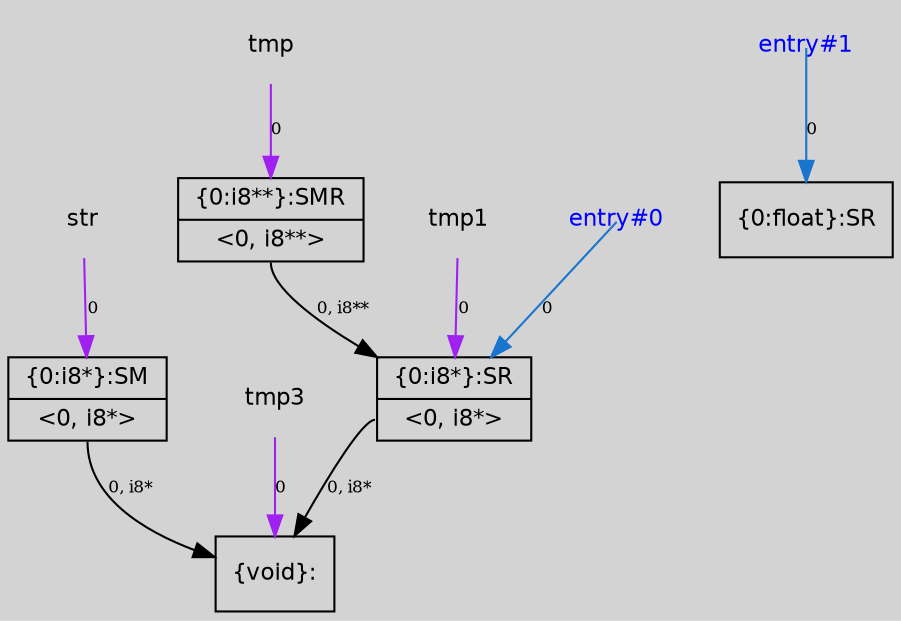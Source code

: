 digraph unnamed {
	graph [center=true, ratio=true, bgcolor=lightgray, fontname=Helvetica];
	node  [fontname=Helvetica, fontsize=11];

	Node0x24bd470 [shape=record,label="{\{0:i8*\}:SR|{<s0>\<0, i8*\>}}"];
	Node0x24ce8c0 [shape=record,label="{\{0:float\}:SR}"];
	Node0x24cee20 [shape=record,label="{\{0:i8**\}:SMR|{<s0>\<0, i8**\>}}"];
	Node0x24cf2f0 [shape=record,label="{\{0:i8*\}:SM|{<s0>\<0, i8*\>}}"];
	Node0x24cf4c0 [shape=record,label="{\{void\}:}"];
	Node0x24ba578[ shape=plaintext, label ="tmp3"];
	Node0x24ba578 -> Node0x24cf4c0[arrowtail=tee,label="0",fontsize=8,color=purple];
	Node0x24b9c68[ shape=plaintext, label ="tmp"];
	Node0x24b9c68 -> Node0x24cee20[arrowtail=tee,label="0",fontsize=8,color=purple];
	Node0x24ba428[ shape=plaintext, label ="tmp1"];
	Node0x24ba428 -> Node0x24bd470[arrowtail=tee,label="0",fontsize=8,color=purple];
	Node0x24ba328[ shape=plaintext, label ="str"];
	Node0x24ba328 -> Node0x24cf2f0[arrowtail=tee,label="0",fontsize=8,color=purple];
	Node0x24b9a48[ shape=plaintext,fontcolor=blue, label ="entry#1"];
	Node0x24b9a48 -> Node0x24ce8c0[tailclip=false,color=dodgerblue3,label="0",fontsize=8];
	Node0x24b9a20[ shape=plaintext,fontcolor=blue, label ="entry#0"];
	Node0x24b9a20 -> Node0x24bd470[tailclip=false,color=dodgerblue3,label="0",fontsize=8];
	Node0x24bd470:s0 -> Node0x24cf4c0[arrowtail=tee,label="0, i8*",fontsize=8];
	Node0x24cee20:s0 -> Node0x24bd470[arrowtail=tee,label="0, i8**",fontsize=8];
	Node0x24cf2f0:s0 -> Node0x24cf4c0[arrowtail=tee,label="0, i8*",fontsize=8];
}
